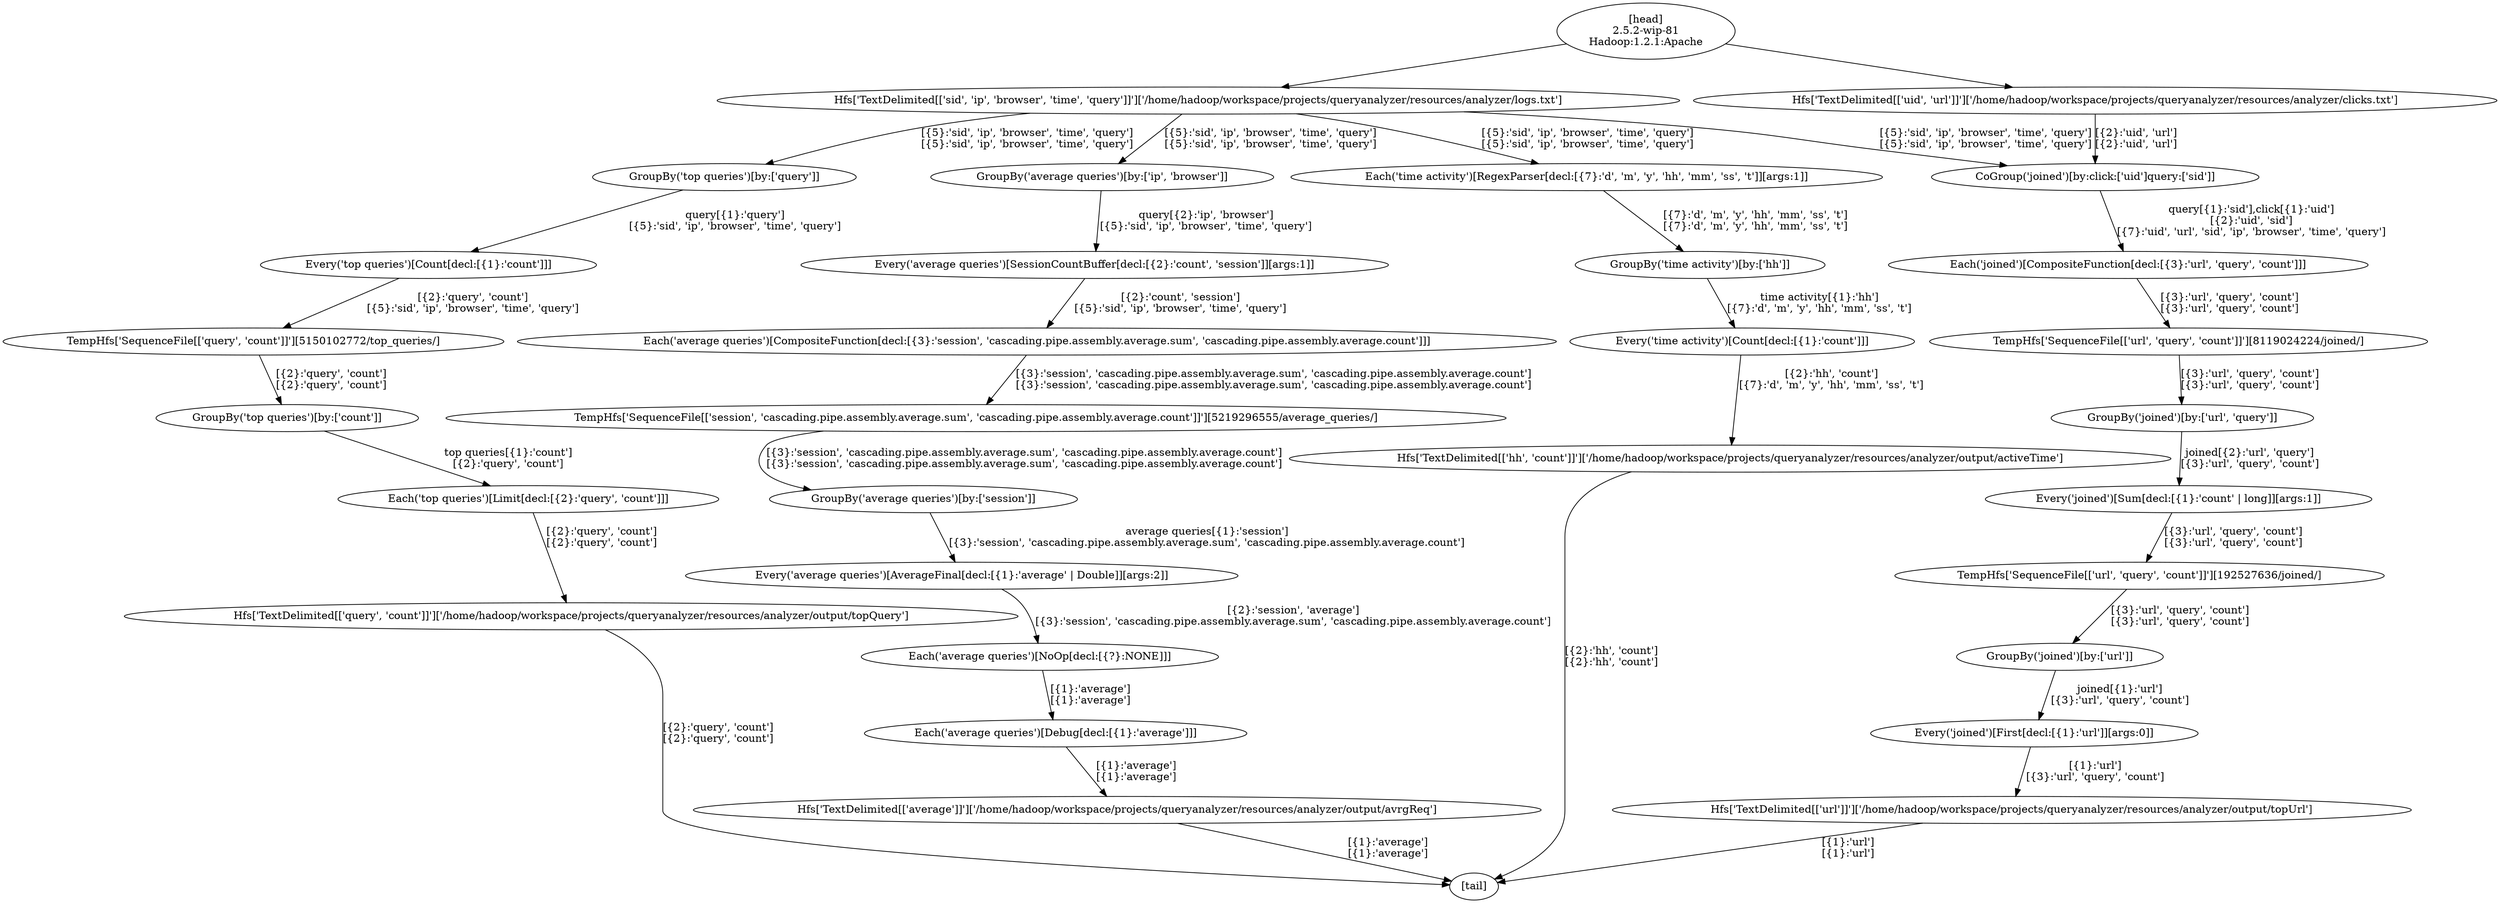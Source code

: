digraph G {
  1 [label = "Each('top queries')[Limit[decl:[{2}:'query', 'count']]]"];
  2 [label = "Hfs['TextDelimited[['query', 'count']]']['/home/hadoop/workspace/projects/queryanalyzer/resources/analyzer/output/topQuery']"];
  3 [label = "GroupBy('top queries')[by:['count']]"];
  4 [label = "Every('top queries')[Count[decl:[{1}:'count']]]"];
  5 [label = "GroupBy('top queries')[by:['query']]"];
  6 [label = "Hfs['TextDelimited[['sid', 'ip', 'browser', 'time', 'query']]']['/home/hadoop/workspace/projects/queryanalyzer/resources/analyzer/logs.txt']"];
  7 [label = "Each('average queries')[Debug[decl:[{1}:'average']]]"];
  8 [label = "Hfs['TextDelimited[['average']]']['/home/hadoop/workspace/projects/queryanalyzer/resources/analyzer/output/avrgReq']"];
  9 [label = "Each('average queries')[NoOp[decl:[{?}:NONE]]]"];
  10 [label = "Every('average queries')[AverageFinal[decl:[{1}:'average' | Double]][args:2]]"];
  11 [label = "GroupBy('average queries')[by:['session']]"];
  12 [label = "Each('average queries')[CompositeFunction[decl:[{3}:'session', 'cascading.pipe.assembly.average.sum', 'cascading.pipe.assembly.average.count']]]"];
  13 [label = "Every('average queries')[SessionCountBuffer[decl:[{2}:'count', 'session']][args:1]]"];
  14 [label = "GroupBy('average queries')[by:['ip', 'browser']]"];
  15 [label = "Every('time activity')[Count[decl:[{1}:'count']]]"];
  16 [label = "Hfs['TextDelimited[['hh', 'count']]']['/home/hadoop/workspace/projects/queryanalyzer/resources/analyzer/output/activeTime']"];
  17 [label = "GroupBy('time activity')[by:['hh']]"];
  18 [label = "Each('time activity')[RegexParser[decl:[{7}:'d', 'm', 'y', 'hh', 'mm', 'ss', 't']][args:1]]"];
  19 [label = "Every('joined')[First[decl:[{1}:'url']][args:0]]"];
  20 [label = "Hfs['TextDelimited[['url']]']['/home/hadoop/workspace/projects/queryanalyzer/resources/analyzer/output/topUrl']"];
  21 [label = "GroupBy('joined')[by:['url']]"];
  22 [label = "Every('joined')[Sum[decl:[{1}:'count' | long]][args:1]]"];
  23 [label = "GroupBy('joined')[by:['url', 'query']]"];
  24 [label = "Each('joined')[CompositeFunction[decl:[{3}:'url', 'query', 'count']]]"];
  25 [label = "CoGroup('joined')[by:click:['uid']query:['sid']]"];
  26 [label = "Hfs['TextDelimited[['uid', 'url']]']['/home/hadoop/workspace/projects/queryanalyzer/resources/analyzer/clicks.txt']"];
  27 [label = "[head]\n2.5.2-wip-81\nHadoop:1.2.1:Apache"];
  28 [label = "[tail]"];
  29 [label = "TempHfs['SequenceFile[['query', 'count']]'][5150102772/top_queries/]"];
  30 [label = "TempHfs['SequenceFile[['url', 'query', 'count']]'][8119024224/joined/]"];
  31 [label = "TempHfs['SequenceFile[['url', 'query', 'count']]'][192527636/joined/]"];
  32 [label = "TempHfs['SequenceFile[['session', 'cascading.pipe.assembly.average.sum', 'cascading.pipe.assembly.average.count']]'][5219296555/average_queries/]"];
  1 -> 2 [label = "[{2}:'query', 'count']\n[{2}:'query', 'count']"];
  5 -> 4 [label = "query[{1}:'query']\n[{5}:'sid', 'ip', 'browser', 'time', 'query']"];
  3 -> 1 [label = "top queries[{1}:'count']\n[{2}:'query', 'count']"];
  7 -> 8 [label = "[{1}:'average']\n[{1}:'average']"];
  14 -> 13 [label = "query[{2}:'ip', 'browser']\n[{5}:'sid', 'ip', 'browser', 'time', 'query']"];
  13 -> 12 [label = "[{2}:'count', 'session']\n[{5}:'sid', 'ip', 'browser', 'time', 'query']"];
  11 -> 10 [label = "average queries[{1}:'session']\n[{3}:'session', 'cascading.pipe.assembly.average.sum', 'cascading.pipe.assembly.average.count']"];
  10 -> 9 [label = "[{2}:'session', 'average']\n[{3}:'session', 'cascading.pipe.assembly.average.sum', 'cascading.pipe.assembly.average.count']"];
  9 -> 7 [label = "[{1}:'average']\n[{1}:'average']"];
  15 -> 16 [label = "[{2}:'hh', 'count']\n[{7}:'d', 'm', 'y', 'hh', 'mm', 'ss', 't']"];
  18 -> 17 [label = "[{7}:'d', 'm', 'y', 'hh', 'mm', 'ss', 't']\n[{7}:'d', 'm', 'y', 'hh', 'mm', 'ss', 't']"];
  17 -> 15 [label = "time activity[{1}:'hh']\n[{7}:'d', 'm', 'y', 'hh', 'mm', 'ss', 't']"];
  19 -> 20 [label = "[{1}:'url']\n[{3}:'url', 'query', 'count']"];
  25 -> 24 [label = "query[{1}:'sid'],click[{1}:'uid']\n[{2}:'uid', 'sid']\n[{7}:'uid', 'url', 'sid', 'ip', 'browser', 'time', 'query']"];
  23 -> 22 [label = "joined[{2}:'url', 'query']\n[{3}:'url', 'query', 'count']"];
  21 -> 19 [label = "joined[{1}:'url']\n[{3}:'url', 'query', 'count']"];
  27 -> 6 [label = ""];
  27 -> 26 [label = ""];
  20 -> 28 [label = "[{1}:'url']\n[{1}:'url']"];
  2 -> 28 [label = "[{2}:'query', 'count']\n[{2}:'query', 'count']"];
  8 -> 28 [label = "[{1}:'average']\n[{1}:'average']"];
  16 -> 28 [label = "[{2}:'hh', 'count']\n[{2}:'hh', 'count']"];
  4 -> 29 [label = "[{2}:'query', 'count']\n[{5}:'sid', 'ip', 'browser', 'time', 'query']"];
  29 -> 3 [label = "[{2}:'query', 'count']\n[{2}:'query', 'count']"];
  24 -> 30 [label = "[{3}:'url', 'query', 'count']\n[{3}:'url', 'query', 'count']"];
  30 -> 23 [label = "[{3}:'url', 'query', 'count']\n[{3}:'url', 'query', 'count']"];
  22 -> 31 [label = "[{3}:'url', 'query', 'count']\n[{3}:'url', 'query', 'count']"];
  31 -> 21 [label = "[{3}:'url', 'query', 'count']\n[{3}:'url', 'query', 'count']"];
  12 -> 32 [label = "[{3}:'session', 'cascading.pipe.assembly.average.sum', 'cascading.pipe.assembly.average.count']\n[{3}:'session', 'cascading.pipe.assembly.average.sum', 'cascading.pipe.assembly.average.count']"];
  32 -> 11 [label = "[{3}:'session', 'cascading.pipe.assembly.average.sum', 'cascading.pipe.assembly.average.count']\n[{3}:'session', 'cascading.pipe.assembly.average.sum', 'cascading.pipe.assembly.average.count']"];
  26 -> 25 [label = "[{2}:'uid', 'url']\n[{2}:'uid', 'url']"];
  6 -> 5 [label = "[{5}:'sid', 'ip', 'browser', 'time', 'query']\n[{5}:'sid', 'ip', 'browser', 'time', 'query']"];
  6 -> 14 [label = "[{5}:'sid', 'ip', 'browser', 'time', 'query']\n[{5}:'sid', 'ip', 'browser', 'time', 'query']"];
  6 -> 25 [label = "[{5}:'sid', 'ip', 'browser', 'time', 'query']\n[{5}:'sid', 'ip', 'browser', 'time', 'query']"];
  6 -> 18 [label = "[{5}:'sid', 'ip', 'browser', 'time', 'query']\n[{5}:'sid', 'ip', 'browser', 'time', 'query']"];
}
